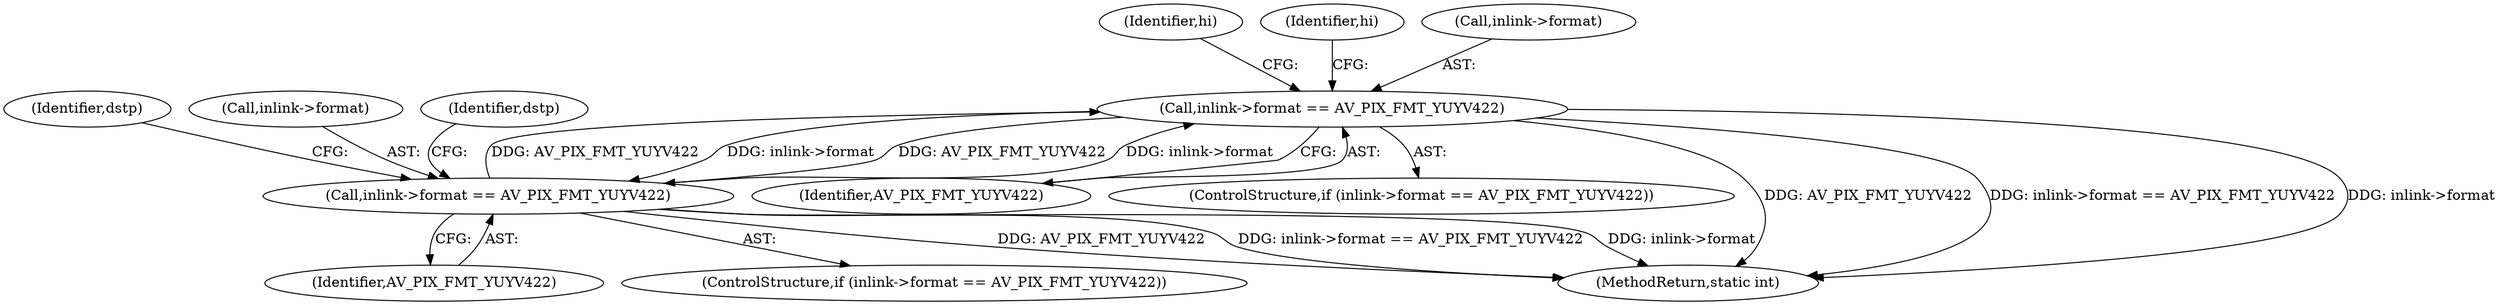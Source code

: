 digraph "0_FFmpeg_e43a0a232dbf6d3c161823c2e07c52e76227a1bc_5@pointer" {
"1000722" [label="(Call,inlink->format == AV_PIX_FMT_YUYV422)"];
"1000681" [label="(Call,inlink->format == AV_PIX_FMT_YUYV422)"];
"1000722" [label="(Call,inlink->format == AV_PIX_FMT_YUYV422)"];
"1000726" [label="(Identifier,AV_PIX_FMT_YUYV422)"];
"1000689" [label="(Identifier,dstp)"];
"1000680" [label="(ControlStructure,if (inlink->format == AV_PIX_FMT_YUYV422))"];
"1000721" [label="(ControlStructure,if (inlink->format == AV_PIX_FMT_YUYV422))"];
"1000729" [label="(Identifier,hi)"];
"1000682" [label="(Call,inlink->format)"];
"1000701" [label="(Identifier,dstp)"];
"1000742" [label="(Identifier,hi)"];
"1001159" [label="(MethodReturn,static int)"];
"1000722" [label="(Call,inlink->format == AV_PIX_FMT_YUYV422)"];
"1000681" [label="(Call,inlink->format == AV_PIX_FMT_YUYV422)"];
"1000723" [label="(Call,inlink->format)"];
"1000685" [label="(Identifier,AV_PIX_FMT_YUYV422)"];
"1000722" -> "1000721"  [label="AST: "];
"1000722" -> "1000726"  [label="CFG: "];
"1000723" -> "1000722"  [label="AST: "];
"1000726" -> "1000722"  [label="AST: "];
"1000729" -> "1000722"  [label="CFG: "];
"1000742" -> "1000722"  [label="CFG: "];
"1000722" -> "1001159"  [label="DDG: AV_PIX_FMT_YUYV422"];
"1000722" -> "1001159"  [label="DDG: inlink->format == AV_PIX_FMT_YUYV422"];
"1000722" -> "1001159"  [label="DDG: inlink->format"];
"1000722" -> "1000681"  [label="DDG: inlink->format"];
"1000722" -> "1000681"  [label="DDG: AV_PIX_FMT_YUYV422"];
"1000681" -> "1000722"  [label="DDG: inlink->format"];
"1000681" -> "1000722"  [label="DDG: AV_PIX_FMT_YUYV422"];
"1000681" -> "1000680"  [label="AST: "];
"1000681" -> "1000685"  [label="CFG: "];
"1000682" -> "1000681"  [label="AST: "];
"1000685" -> "1000681"  [label="AST: "];
"1000689" -> "1000681"  [label="CFG: "];
"1000701" -> "1000681"  [label="CFG: "];
"1000681" -> "1001159"  [label="DDG: inlink->format == AV_PIX_FMT_YUYV422"];
"1000681" -> "1001159"  [label="DDG: inlink->format"];
"1000681" -> "1001159"  [label="DDG: AV_PIX_FMT_YUYV422"];
}
